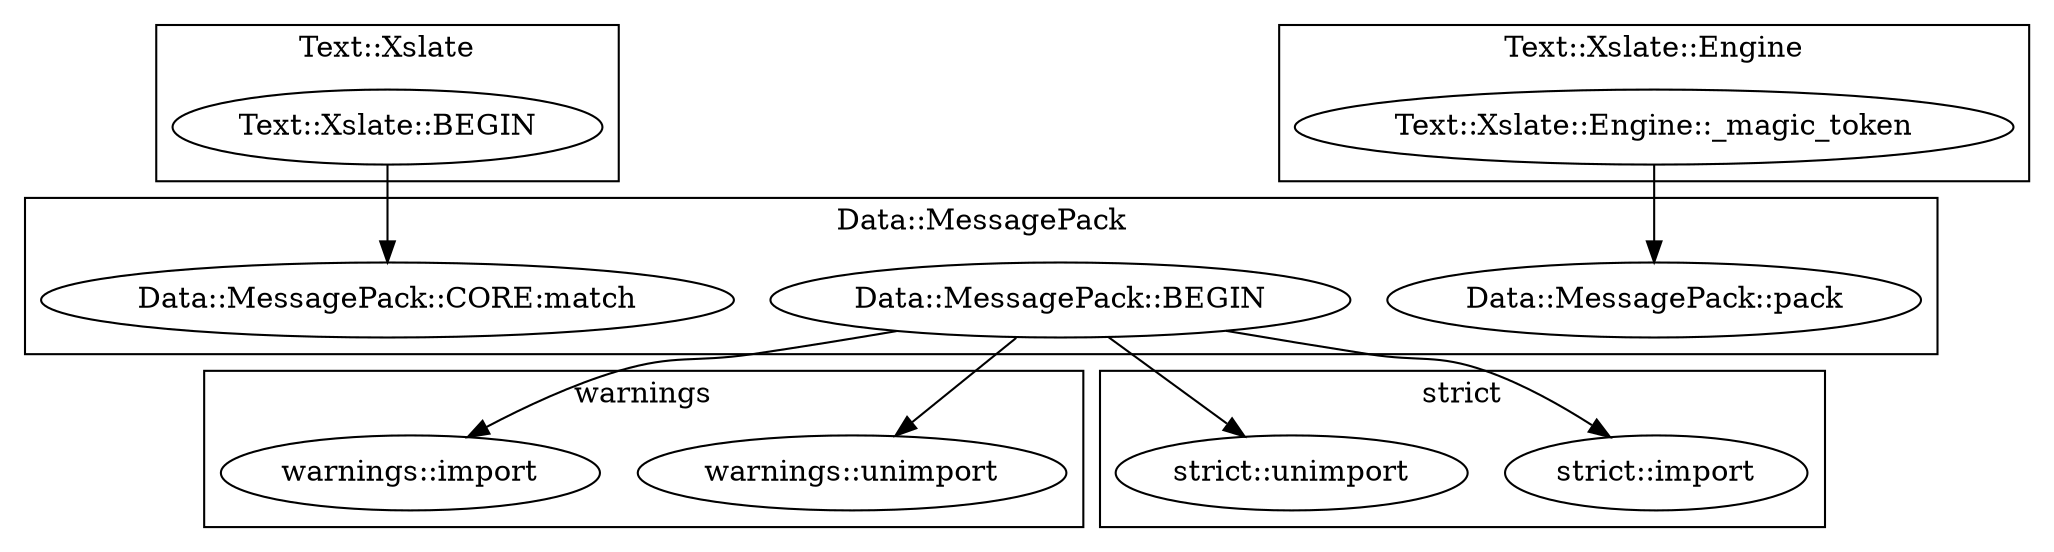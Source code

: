 digraph {
graph [overlap=false]
subgraph cluster_Data_MessagePack {
	label="Data::MessagePack";
	"Data::MessagePack::pack";
	"Data::MessagePack::BEGIN";
	"Data::MessagePack::CORE:match";
}
subgraph cluster_warnings {
	label="warnings";
	"warnings::unimport";
	"warnings::import";
}
subgraph cluster_strict {
	label="strict";
	"strict::import";
	"strict::unimport";
}
subgraph cluster_Text_Xslate {
	label="Text::Xslate";
	"Text::Xslate::BEGIN";
}
subgraph cluster_Text_Xslate_Engine {
	label="Text::Xslate::Engine";
	"Text::Xslate::Engine::_magic_token";
}
"Data::MessagePack::BEGIN" -> "warnings::unimport";
"Text::Xslate::BEGIN" -> "Data::MessagePack::CORE:match";
"Text::Xslate::Engine::_magic_token" -> "Data::MessagePack::pack";
"Data::MessagePack::BEGIN" -> "strict::unimport";
"Data::MessagePack::BEGIN" -> "warnings::import";
"Data::MessagePack::BEGIN" -> "strict::import";
}
